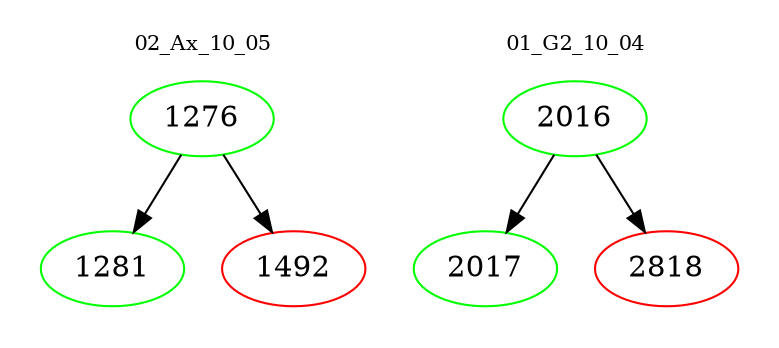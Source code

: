 digraph{
subgraph cluster_0 {
color = white
label = "02_Ax_10_05";
fontsize=10;
T0_1276 [label="1276", color="green"]
T0_1276 -> T0_1281 [color="black"]
T0_1281 [label="1281", color="green"]
T0_1276 -> T0_1492 [color="black"]
T0_1492 [label="1492", color="red"]
}
subgraph cluster_1 {
color = white
label = "01_G2_10_04";
fontsize=10;
T1_2016 [label="2016", color="green"]
T1_2016 -> T1_2017 [color="black"]
T1_2017 [label="2017", color="green"]
T1_2016 -> T1_2818 [color="black"]
T1_2818 [label="2818", color="red"]
}
}
